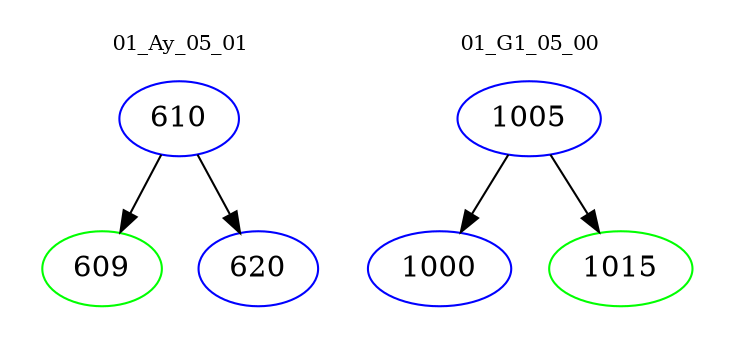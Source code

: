 digraph{
subgraph cluster_0 {
color = white
label = "01_Ay_05_01";
fontsize=10;
T0_610 [label="610", color="blue"]
T0_610 -> T0_609 [color="black"]
T0_609 [label="609", color="green"]
T0_610 -> T0_620 [color="black"]
T0_620 [label="620", color="blue"]
}
subgraph cluster_1 {
color = white
label = "01_G1_05_00";
fontsize=10;
T1_1005 [label="1005", color="blue"]
T1_1005 -> T1_1000 [color="black"]
T1_1000 [label="1000", color="blue"]
T1_1005 -> T1_1015 [color="black"]
T1_1015 [label="1015", color="green"]
}
}
